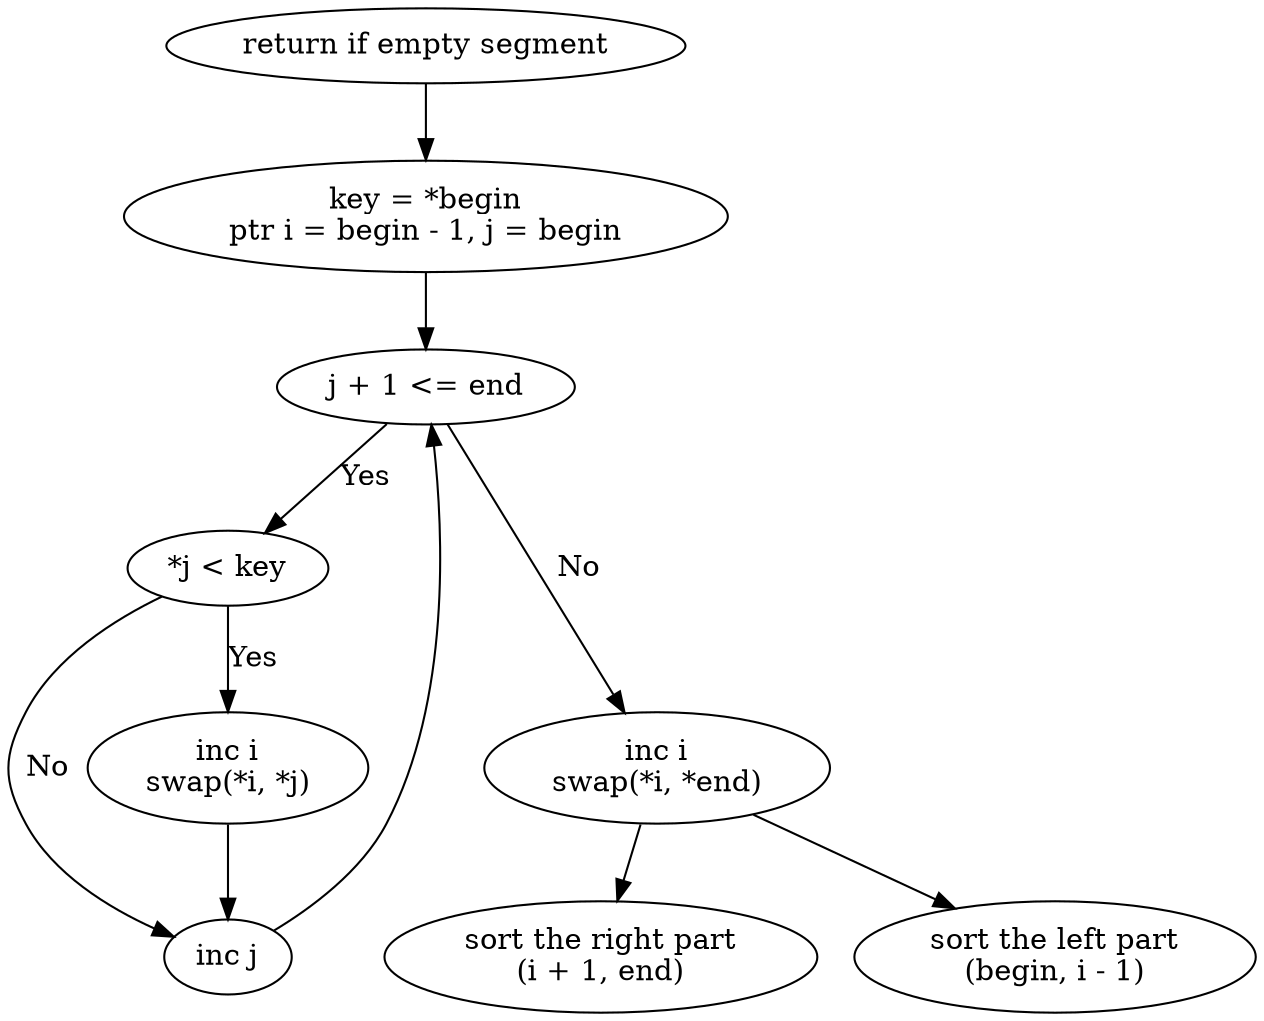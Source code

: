 digraph {
  empty[label="return if empty segment"];
  init[label="key = *begin\nptr i = begin - 1, j = begin"];
  cond[label="j + 1 <= end"];
  iter[label="inc j"];
  judge[label="*j < key"];
  swap1[label="inc i\nswap(*i, *j)"];
  swap2[label="inc i\nswap(*i, *end)"];
  {
    rank=max;
    left[label="sort the left part\n(begin, i - 1)"];
    right[label="sort the right part\n(i + 1, end)"];
  }

  empty -> init -> cond;
  cond -> judge[label="Yes"];
  cond -> swap2[label="No"];
  iter -> cond;
  judge -> swap1[label="Yes"];
  judge -> iter[label="No"];
  swap1 -> iter;

  swap2 -> left;
  swap2 -> right;
}
